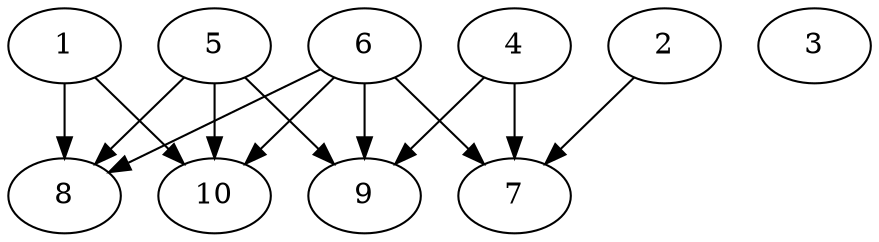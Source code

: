 // DAG automatically generated by daggen at Thu Oct  3 13:58:04 2019
// ./daggen --dot -n 10 --ccr 0.3 --fat 0.7 --regular 0.7 --density 0.5 --mindata 5242880 --maxdata 52428800 
digraph G {
  1 [size="56545280", alpha="0.13", expect_size="16963584"] 
  1 -> 8 [size ="16963584"]
  1 -> 10 [size ="16963584"]
  2 [size="124347733", alpha="0.13", expect_size="37304320"] 
  2 -> 7 [size ="37304320"]
  3 [size="51940693", alpha="0.18", expect_size="15582208"] 
  4 [size="99000320", alpha="0.12", expect_size="29700096"] 
  4 -> 7 [size ="29700096"]
  4 -> 9 [size ="29700096"]
  5 [size="116029440", alpha="0.16", expect_size="34808832"] 
  5 -> 8 [size ="34808832"]
  5 -> 9 [size ="34808832"]
  5 -> 10 [size ="34808832"]
  6 [size="96805547", alpha="0.13", expect_size="29041664"] 
  6 -> 7 [size ="29041664"]
  6 -> 8 [size ="29041664"]
  6 -> 9 [size ="29041664"]
  6 -> 10 [size ="29041664"]
  7 [size="28873387", alpha="0.15", expect_size="8662016"] 
  8 [size="109144747", alpha="0.04", expect_size="32743424"] 
  9 [size="139574613", alpha="0.03", expect_size="41872384"] 
  10 [size="79732053", alpha="0.01", expect_size="23919616"] 
}
